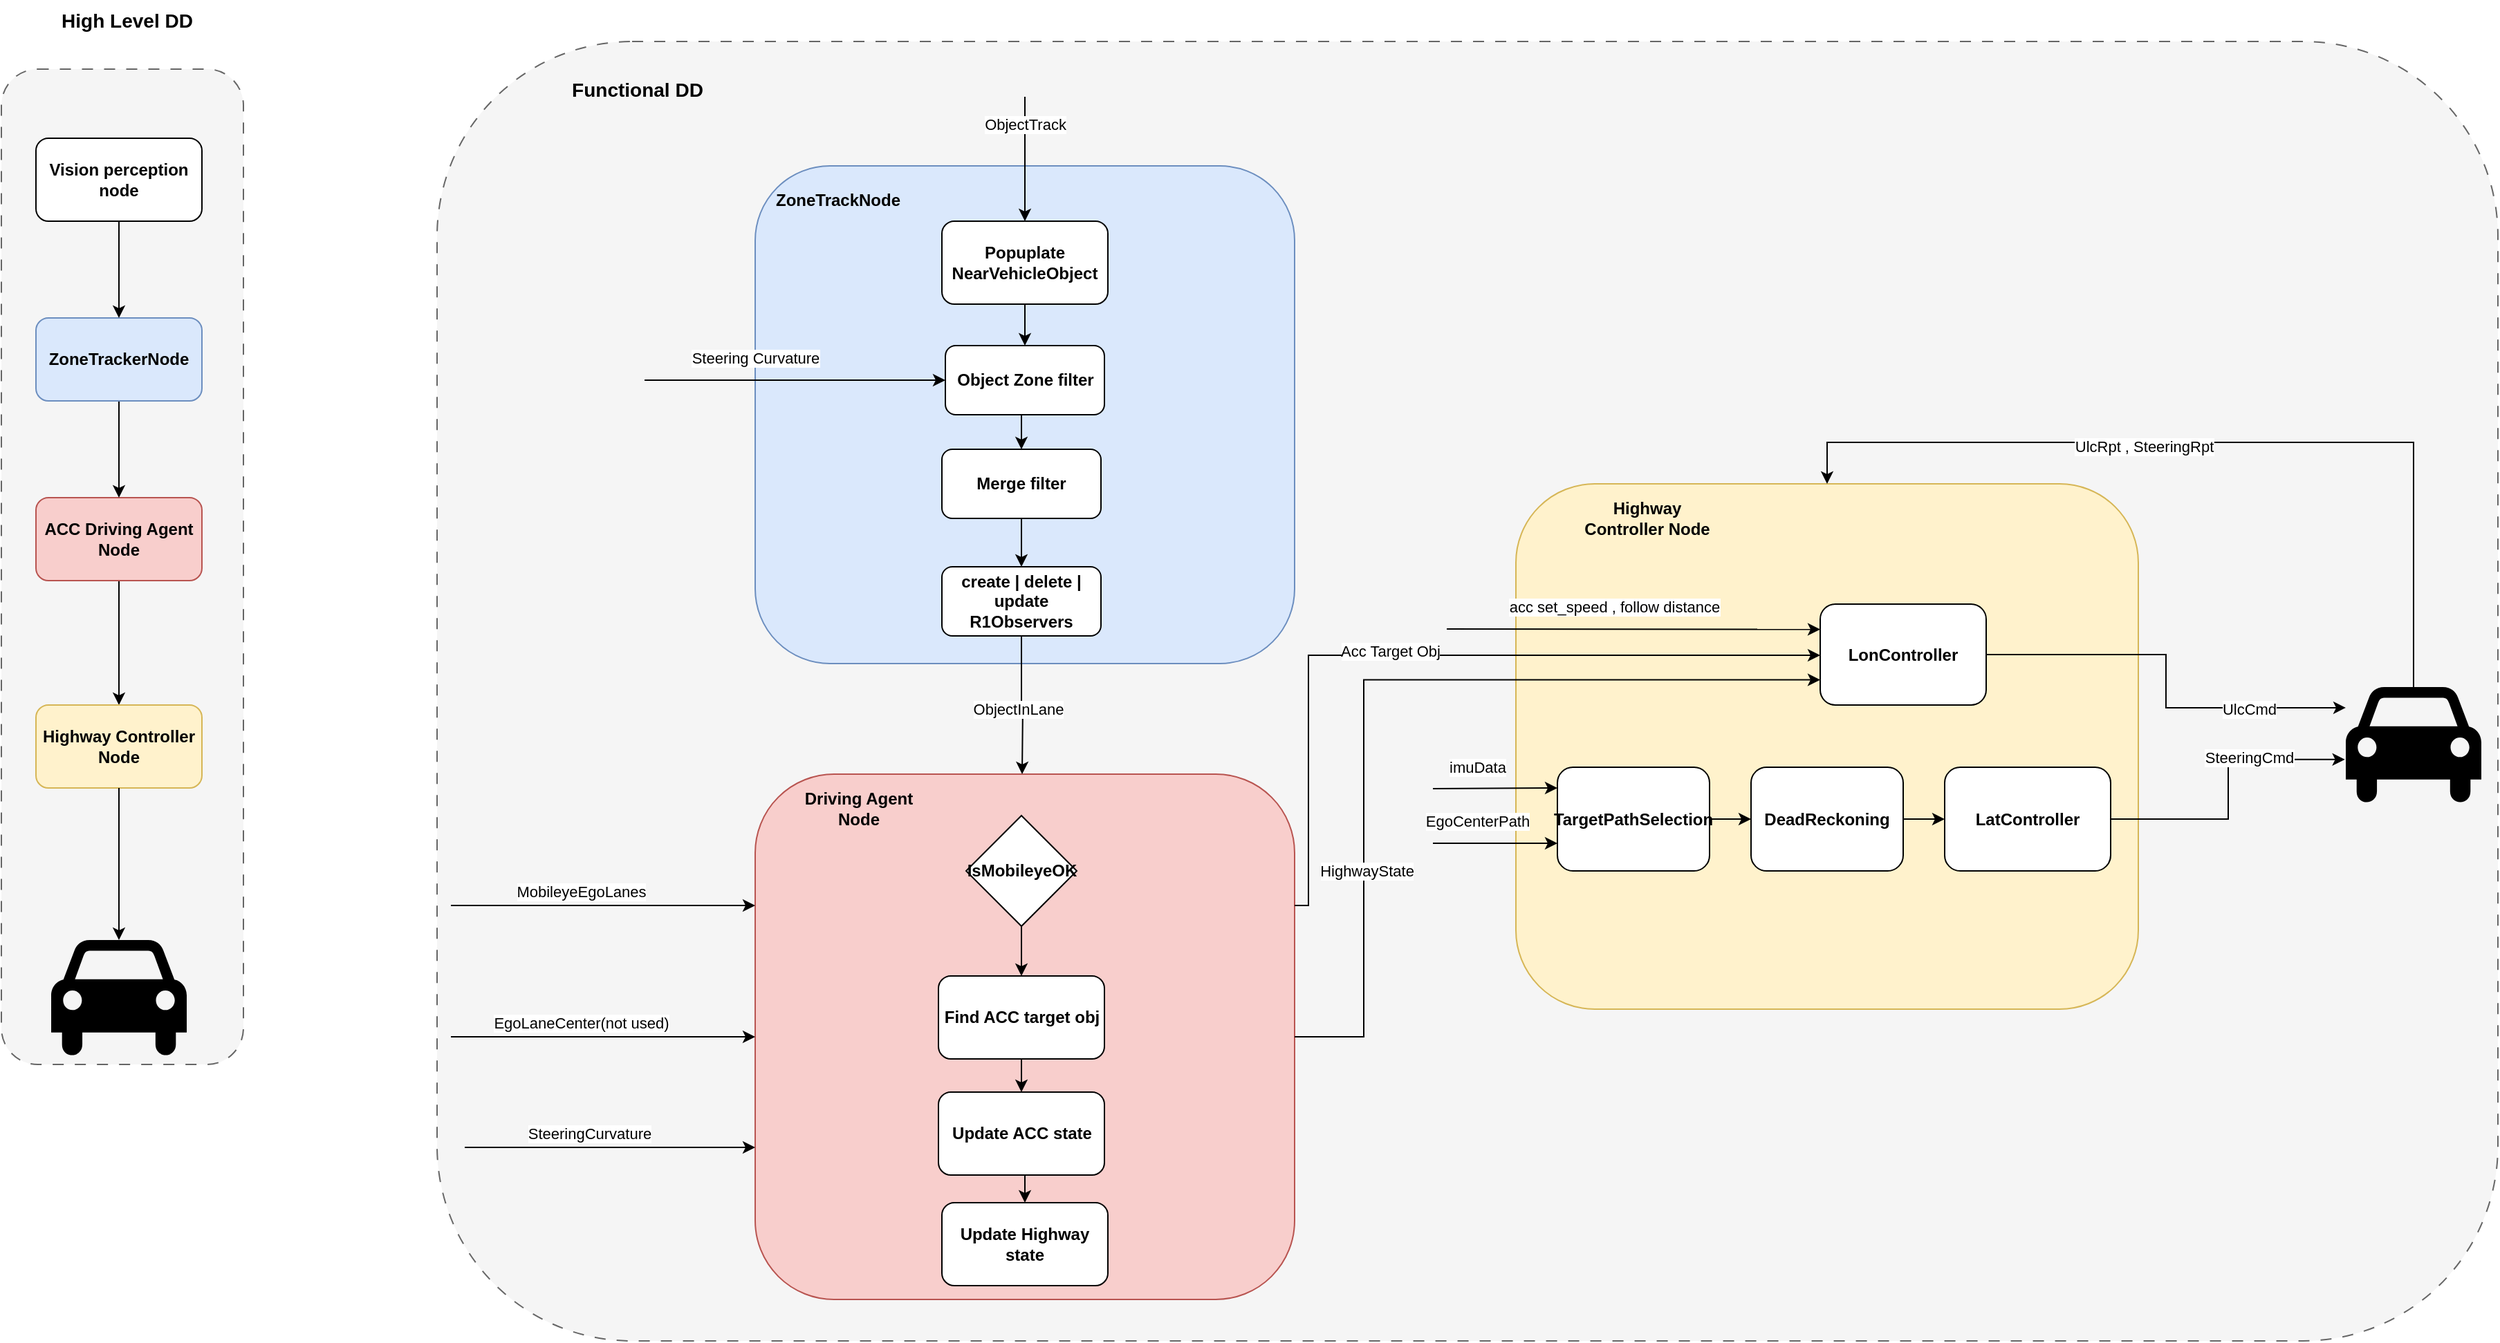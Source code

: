 <mxfile version="28.0.7">
  <diagram name="Page-1" id="w1XmwcPZqw7hQBSEkGL6">
    <mxGraphModel dx="2030" dy="1192" grid="1" gridSize="10" guides="1" tooltips="1" connect="1" arrows="1" fold="1" page="1" pageScale="1" pageWidth="850" pageHeight="1100" math="0" shadow="0">
      <root>
        <mxCell id="0" />
        <mxCell id="1" parent="0" />
        <mxCell id="1uTF2KHxnOmcGxEmCSP7-3" value="" style="rounded=1;whiteSpace=wrap;html=1;dashed=1;dashPattern=8 8;fillColor=#f5f5f5;fontColor=#333333;strokeColor=#666666;" vertex="1" parent="1">
          <mxGeometry x="620" y="180" width="1490" height="940" as="geometry" />
        </mxCell>
        <mxCell id="1uTF2KHxnOmcGxEmCSP7-2" value="" style="rounded=1;whiteSpace=wrap;html=1;dashed=1;dashPattern=8 8;fillColor=#f5f5f5;fontColor=#333333;strokeColor=#666666;" vertex="1" parent="1">
          <mxGeometry x="305" y="200" width="175" height="720" as="geometry" />
        </mxCell>
        <mxCell id="toGZ8ETKJfE2OcWhgWiJ-19" value="" style="rounded=1;whiteSpace=wrap;html=1;fillColor=#f8cecc;strokeColor=#b85450;" parent="1" vertex="1">
          <mxGeometry x="850" y="710" width="390" height="380" as="geometry" />
        </mxCell>
        <mxCell id="aAM6zOO8ckU4A9BCb9Pb-5" style="edgeStyle=orthogonalEdgeStyle;rounded=0;orthogonalLoop=1;jettySize=auto;html=1;exitX=0.5;exitY=1;exitDx=0;exitDy=0;entryX=0.5;entryY=0;entryDx=0;entryDy=0;" parent="1" source="aAM6zOO8ckU4A9BCb9Pb-1" target="aAM6zOO8ckU4A9BCb9Pb-3" edge="1">
          <mxGeometry relative="1" as="geometry" />
        </mxCell>
        <mxCell id="aAM6zOO8ckU4A9BCb9Pb-1" value="&lt;b&gt;ACC Driving Agent Node&lt;/b&gt;" style="rounded=1;whiteSpace=wrap;html=1;fillColor=#f8cecc;strokeColor=#b85450;" parent="1" vertex="1">
          <mxGeometry x="330" y="510" width="120" height="60" as="geometry" />
        </mxCell>
        <mxCell id="aAM6zOO8ckU4A9BCb9Pb-4" style="edgeStyle=orthogonalEdgeStyle;rounded=0;orthogonalLoop=1;jettySize=auto;html=1;exitX=0.5;exitY=1;exitDx=0;exitDy=0;" parent="1" source="aAM6zOO8ckU4A9BCb9Pb-2" target="aAM6zOO8ckU4A9BCb9Pb-1" edge="1">
          <mxGeometry relative="1" as="geometry" />
        </mxCell>
        <mxCell id="aAM6zOO8ckU4A9BCb9Pb-2" value="&lt;b&gt;ZoneTrackerNode&lt;/b&gt;" style="rounded=1;whiteSpace=wrap;html=1;fillColor=#dae8fc;strokeColor=#6c8ebf;" parent="1" vertex="1">
          <mxGeometry x="330" y="380" width="120" height="60" as="geometry" />
        </mxCell>
        <mxCell id="aAM6zOO8ckU4A9BCb9Pb-3" value="&lt;b&gt;Highway Controller Node&lt;/b&gt;" style="rounded=1;whiteSpace=wrap;html=1;fillColor=#fff2cc;strokeColor=#d6b656;" parent="1" vertex="1">
          <mxGeometry x="330" y="660" width="120" height="60" as="geometry" />
        </mxCell>
        <mxCell id="toGZ8ETKJfE2OcWhgWiJ-1" value="" style="shape=mxgraph.signs.transportation.car_4;html=1;pointerEvents=1;fillColor=#000000;strokeColor=none;verticalLabelPosition=bottom;verticalAlign=top;align=center;" parent="1" vertex="1">
          <mxGeometry x="341" y="830" width="98" height="86" as="geometry" />
        </mxCell>
        <mxCell id="toGZ8ETKJfE2OcWhgWiJ-2" style="edgeStyle=orthogonalEdgeStyle;rounded=0;orthogonalLoop=1;jettySize=auto;html=1;exitX=0.5;exitY=1;exitDx=0;exitDy=0;entryX=0.5;entryY=0;entryDx=0;entryDy=0;entryPerimeter=0;" parent="1" source="aAM6zOO8ckU4A9BCb9Pb-3" target="toGZ8ETKJfE2OcWhgWiJ-1" edge="1">
          <mxGeometry relative="1" as="geometry" />
        </mxCell>
        <mxCell id="toGZ8ETKJfE2OcWhgWiJ-3" value="" style="rounded=1;whiteSpace=wrap;html=1;fillColor=#dae8fc;strokeColor=#6c8ebf;" parent="1" vertex="1">
          <mxGeometry x="850" y="270" width="390" height="360" as="geometry" />
        </mxCell>
        <mxCell id="toGZ8ETKJfE2OcWhgWiJ-4" value="" style="endArrow=classic;html=1;rounded=0;entryX=0.5;entryY=0;entryDx=0;entryDy=0;" parent="1" target="toGZ8ETKJfE2OcWhgWiJ-8" edge="1">
          <mxGeometry width="50" height="50" relative="1" as="geometry">
            <mxPoint x="1045" y="220" as="sourcePoint" />
            <mxPoint x="840" y="380" as="targetPoint" />
          </mxGeometry>
        </mxCell>
        <mxCell id="toGZ8ETKJfE2OcWhgWiJ-7" value="ObjectTrack" style="edgeLabel;html=1;align=center;verticalAlign=middle;resizable=0;points=[];" parent="toGZ8ETKJfE2OcWhgWiJ-4" vertex="1" connectable="0">
          <mxGeometry x="-0.25" y="2" relative="1" as="geometry">
            <mxPoint x="-2" y="-14" as="offset" />
          </mxGeometry>
        </mxCell>
        <mxCell id="toGZ8ETKJfE2OcWhgWiJ-6" style="edgeStyle=orthogonalEdgeStyle;rounded=0;orthogonalLoop=1;jettySize=auto;html=1;exitX=0.5;exitY=1;exitDx=0;exitDy=0;entryX=0.5;entryY=0;entryDx=0;entryDy=0;" parent="1" source="toGZ8ETKJfE2OcWhgWiJ-5" target="aAM6zOO8ckU4A9BCb9Pb-2" edge="1">
          <mxGeometry relative="1" as="geometry" />
        </mxCell>
        <mxCell id="toGZ8ETKJfE2OcWhgWiJ-5" value="&lt;b&gt;Vision perception node&lt;/b&gt;" style="rounded=1;whiteSpace=wrap;html=1;" parent="1" vertex="1">
          <mxGeometry x="330" y="250" width="120" height="60" as="geometry" />
        </mxCell>
        <mxCell id="toGZ8ETKJfE2OcWhgWiJ-10" style="edgeStyle=orthogonalEdgeStyle;rounded=0;orthogonalLoop=1;jettySize=auto;html=1;exitX=0.5;exitY=1;exitDx=0;exitDy=0;" parent="1" source="toGZ8ETKJfE2OcWhgWiJ-8" target="toGZ8ETKJfE2OcWhgWiJ-9" edge="1">
          <mxGeometry relative="1" as="geometry" />
        </mxCell>
        <mxCell id="toGZ8ETKJfE2OcWhgWiJ-8" value="&lt;b&gt;Popuplate NearVehicleObject&lt;/b&gt;" style="rounded=1;whiteSpace=wrap;html=1;" parent="1" vertex="1">
          <mxGeometry x="985" y="310" width="120" height="60" as="geometry" />
        </mxCell>
        <mxCell id="toGZ8ETKJfE2OcWhgWiJ-13" style="edgeStyle=orthogonalEdgeStyle;rounded=0;orthogonalLoop=1;jettySize=auto;html=1;exitX=0.5;exitY=1;exitDx=0;exitDy=0;entryX=0.5;entryY=0;entryDx=0;entryDy=0;" parent="1" source="toGZ8ETKJfE2OcWhgWiJ-9" target="toGZ8ETKJfE2OcWhgWiJ-11" edge="1">
          <mxGeometry relative="1" as="geometry" />
        </mxCell>
        <mxCell id="toGZ8ETKJfE2OcWhgWiJ-9" value="&lt;b&gt;Object Zone filter&lt;/b&gt;" style="rounded=1;whiteSpace=wrap;html=1;" parent="1" vertex="1">
          <mxGeometry x="987.5" y="400" width="115" height="50" as="geometry" />
        </mxCell>
        <mxCell id="toGZ8ETKJfE2OcWhgWiJ-15" style="edgeStyle=orthogonalEdgeStyle;rounded=0;orthogonalLoop=1;jettySize=auto;html=1;exitX=0.5;exitY=1;exitDx=0;exitDy=0;" parent="1" source="toGZ8ETKJfE2OcWhgWiJ-11" target="toGZ8ETKJfE2OcWhgWiJ-12" edge="1">
          <mxGeometry relative="1" as="geometry" />
        </mxCell>
        <mxCell id="toGZ8ETKJfE2OcWhgWiJ-11" value="&lt;b&gt;Merge filter&lt;/b&gt;" style="rounded=1;whiteSpace=wrap;html=1;" parent="1" vertex="1">
          <mxGeometry x="985" y="475" width="115" height="50" as="geometry" />
        </mxCell>
        <mxCell id="toGZ8ETKJfE2OcWhgWiJ-16" style="edgeStyle=orthogonalEdgeStyle;rounded=0;orthogonalLoop=1;jettySize=auto;html=1;exitX=0.5;exitY=1;exitDx=0;exitDy=0;" parent="1" source="toGZ8ETKJfE2OcWhgWiJ-12" edge="1">
          <mxGeometry relative="1" as="geometry">
            <mxPoint x="1043" y="710" as="targetPoint" />
          </mxGeometry>
        </mxCell>
        <mxCell id="toGZ8ETKJfE2OcWhgWiJ-17" value="ObjectInLane" style="edgeLabel;html=1;align=center;verticalAlign=middle;resizable=0;points=[];" parent="toGZ8ETKJfE2OcWhgWiJ-16" vertex="1" connectable="0">
          <mxGeometry x="0.064" y="-4" relative="1" as="geometry">
            <mxPoint as="offset" />
          </mxGeometry>
        </mxCell>
        <mxCell id="toGZ8ETKJfE2OcWhgWiJ-12" value="&lt;b&gt;create | delete | update&lt;br&gt;R1Observers&lt;/b&gt;" style="rounded=1;whiteSpace=wrap;html=1;" parent="1" vertex="1">
          <mxGeometry x="985" y="560" width="115" height="50" as="geometry" />
        </mxCell>
        <mxCell id="toGZ8ETKJfE2OcWhgWiJ-18" value="&lt;b&gt;ZoneTrackNode&lt;/b&gt;" style="text;html=1;align=center;verticalAlign=middle;whiteSpace=wrap;rounded=0;" parent="1" vertex="1">
          <mxGeometry x="880" y="280" width="60" height="30" as="geometry" />
        </mxCell>
        <mxCell id="toGZ8ETKJfE2OcWhgWiJ-20" value="&lt;b&gt;Driving Agent Node&lt;/b&gt;" style="text;html=1;align=center;verticalAlign=middle;whiteSpace=wrap;rounded=0;" parent="1" vertex="1">
          <mxGeometry x="870" y="720" width="110" height="30" as="geometry" />
        </mxCell>
        <mxCell id="toGZ8ETKJfE2OcWhgWiJ-21" value="" style="endArrow=classic;html=1;rounded=0;entryX=0;entryY=0.5;entryDx=0;entryDy=0;" parent="1" target="toGZ8ETKJfE2OcWhgWiJ-9" edge="1">
          <mxGeometry width="50" height="50" relative="1" as="geometry">
            <mxPoint x="770" y="425" as="sourcePoint" />
            <mxPoint x="740" y="420" as="targetPoint" />
          </mxGeometry>
        </mxCell>
        <mxCell id="toGZ8ETKJfE2OcWhgWiJ-22" value="Steering Curvat&lt;span style=&quot;background-color: light-dark(#ffffff, var(--ge-dark-color, #121212)); color: light-dark(rgb(0, 0, 0), rgb(255, 255, 255));&quot;&gt;ure&lt;/span&gt;" style="edgeLabel;html=1;align=center;verticalAlign=middle;resizable=0;points=[];" parent="toGZ8ETKJfE2OcWhgWiJ-21" vertex="1" connectable="0">
          <mxGeometry x="-0.25" y="2" relative="1" as="geometry">
            <mxPoint x="-2" y="-14" as="offset" />
          </mxGeometry>
        </mxCell>
        <mxCell id="toGZ8ETKJfE2OcWhgWiJ-25" value="" style="endArrow=classic;html=1;rounded=0;entryX=0;entryY=0.25;entryDx=0;entryDy=0;" parent="1" target="toGZ8ETKJfE2OcWhgWiJ-19" edge="1">
          <mxGeometry width="50" height="50" relative="1" as="geometry">
            <mxPoint x="630" y="805" as="sourcePoint" />
            <mxPoint x="760" y="730" as="targetPoint" />
          </mxGeometry>
        </mxCell>
        <mxCell id="toGZ8ETKJfE2OcWhgWiJ-26" value="MobileyeEgoLanes" style="edgeLabel;html=1;align=center;verticalAlign=middle;resizable=0;points=[];" parent="toGZ8ETKJfE2OcWhgWiJ-25" vertex="1" connectable="0">
          <mxGeometry x="-0.171" y="-3" relative="1" as="geometry">
            <mxPoint x="3" y="-13" as="offset" />
          </mxGeometry>
        </mxCell>
        <mxCell id="toGZ8ETKJfE2OcWhgWiJ-27" value="" style="endArrow=classic;html=1;rounded=0;entryX=0;entryY=0.5;entryDx=0;entryDy=0;" parent="1" target="toGZ8ETKJfE2OcWhgWiJ-19" edge="1">
          <mxGeometry width="50" height="50" relative="1" as="geometry">
            <mxPoint x="630" y="900" as="sourcePoint" />
            <mxPoint x="840" y="779.5" as="targetPoint" />
          </mxGeometry>
        </mxCell>
        <mxCell id="toGZ8ETKJfE2OcWhgWiJ-28" value="EgoLaneCenter(not used)" style="edgeLabel;html=1;align=center;verticalAlign=middle;resizable=0;points=[];" parent="toGZ8ETKJfE2OcWhgWiJ-27" vertex="1" connectable="0">
          <mxGeometry x="-0.171" y="-3" relative="1" as="geometry">
            <mxPoint x="3" y="-13" as="offset" />
          </mxGeometry>
        </mxCell>
        <mxCell id="toGZ8ETKJfE2OcWhgWiJ-31" value="" style="endArrow=classic;html=1;rounded=0;entryX=0;entryY=0.5;entryDx=0;entryDy=0;" parent="1" edge="1">
          <mxGeometry width="50" height="50" relative="1" as="geometry">
            <mxPoint x="640" y="980" as="sourcePoint" />
            <mxPoint x="850" y="980" as="targetPoint" />
          </mxGeometry>
        </mxCell>
        <mxCell id="toGZ8ETKJfE2OcWhgWiJ-32" value="SteeringCurvature" style="edgeLabel;html=1;align=center;verticalAlign=middle;resizable=0;points=[];" parent="toGZ8ETKJfE2OcWhgWiJ-31" vertex="1" connectable="0">
          <mxGeometry x="-0.171" y="-3" relative="1" as="geometry">
            <mxPoint x="3" y="-13" as="offset" />
          </mxGeometry>
        </mxCell>
        <mxCell id="toGZ8ETKJfE2OcWhgWiJ-39" style="edgeStyle=orthogonalEdgeStyle;rounded=0;orthogonalLoop=1;jettySize=auto;html=1;exitX=0.5;exitY=1;exitDx=0;exitDy=0;entryX=0.5;entryY=0;entryDx=0;entryDy=0;" parent="1" source="toGZ8ETKJfE2OcWhgWiJ-36" target="toGZ8ETKJfE2OcWhgWiJ-38" edge="1">
          <mxGeometry relative="1" as="geometry" />
        </mxCell>
        <mxCell id="toGZ8ETKJfE2OcWhgWiJ-36" value="&lt;b&gt;IsMobileyeOK&lt;/b&gt;" style="rhombus;whiteSpace=wrap;html=1;" parent="1" vertex="1">
          <mxGeometry x="1002.5" y="740" width="80" height="80" as="geometry" />
        </mxCell>
        <mxCell id="toGZ8ETKJfE2OcWhgWiJ-41" style="edgeStyle=orthogonalEdgeStyle;rounded=0;orthogonalLoop=1;jettySize=auto;html=1;exitX=0.5;exitY=1;exitDx=0;exitDy=0;entryX=0.5;entryY=0;entryDx=0;entryDy=0;" parent="1" source="toGZ8ETKJfE2OcWhgWiJ-38" target="toGZ8ETKJfE2OcWhgWiJ-40" edge="1">
          <mxGeometry relative="1" as="geometry" />
        </mxCell>
        <mxCell id="toGZ8ETKJfE2OcWhgWiJ-38" value="&lt;b&gt;Find ACC target obj&lt;/b&gt;" style="rounded=1;whiteSpace=wrap;html=1;" parent="1" vertex="1">
          <mxGeometry x="982.5" y="856" width="120" height="60" as="geometry" />
        </mxCell>
        <mxCell id="toGZ8ETKJfE2OcWhgWiJ-43" style="edgeStyle=orthogonalEdgeStyle;rounded=0;orthogonalLoop=1;jettySize=auto;html=1;exitX=0.5;exitY=1;exitDx=0;exitDy=0;entryX=0.5;entryY=0;entryDx=0;entryDy=0;" parent="1" source="toGZ8ETKJfE2OcWhgWiJ-40" target="toGZ8ETKJfE2OcWhgWiJ-42" edge="1">
          <mxGeometry relative="1" as="geometry" />
        </mxCell>
        <mxCell id="toGZ8ETKJfE2OcWhgWiJ-40" value="&lt;b&gt;Update ACC state&lt;/b&gt;" style="rounded=1;whiteSpace=wrap;html=1;" parent="1" vertex="1">
          <mxGeometry x="982.5" y="940" width="120" height="60" as="geometry" />
        </mxCell>
        <mxCell id="toGZ8ETKJfE2OcWhgWiJ-42" value="&lt;b&gt;Update Highway state&lt;/b&gt;" style="rounded=1;whiteSpace=wrap;html=1;" parent="1" vertex="1">
          <mxGeometry x="985" y="1020" width="120" height="60" as="geometry" />
        </mxCell>
        <mxCell id="toGZ8ETKJfE2OcWhgWiJ-44" value="" style="rounded=1;whiteSpace=wrap;html=1;fillColor=#fff2cc;strokeColor=#d6b656;" parent="1" vertex="1">
          <mxGeometry x="1400" y="500" width="450" height="380" as="geometry" />
        </mxCell>
        <mxCell id="toGZ8ETKJfE2OcWhgWiJ-45" value="&lt;b&gt;Highway Controller Node&lt;/b&gt;" style="text;html=1;align=center;verticalAlign=middle;whiteSpace=wrap;rounded=0;" parent="1" vertex="1">
          <mxGeometry x="1440" y="510" width="110" height="30" as="geometry" />
        </mxCell>
        <mxCell id="toGZ8ETKJfE2OcWhgWiJ-48" style="edgeStyle=orthogonalEdgeStyle;rounded=0;orthogonalLoop=1;jettySize=auto;html=1;exitX=1;exitY=0.5;exitDx=0;exitDy=0;entryX=0;entryY=0.75;entryDx=0;entryDy=0;" parent="1" source="toGZ8ETKJfE2OcWhgWiJ-19" target="toGZ8ETKJfE2OcWhgWiJ-62" edge="1">
          <mxGeometry relative="1" as="geometry">
            <Array as="points">
              <mxPoint x="1290" y="900" />
              <mxPoint x="1290" y="642" />
            </Array>
          </mxGeometry>
        </mxCell>
        <mxCell id="toGZ8ETKJfE2OcWhgWiJ-49" value="HighwayState" style="edgeLabel;html=1;align=center;verticalAlign=middle;resizable=0;points=[];" parent="toGZ8ETKJfE2OcWhgWiJ-48" vertex="1" connectable="0">
          <mxGeometry x="-0.467" y="-2" relative="1" as="geometry">
            <mxPoint as="offset" />
          </mxGeometry>
        </mxCell>
        <mxCell id="toGZ8ETKJfE2OcWhgWiJ-59" style="edgeStyle=orthogonalEdgeStyle;rounded=0;orthogonalLoop=1;jettySize=auto;html=1;exitX=0.5;exitY=0;exitDx=0;exitDy=0;exitPerimeter=0;entryX=0.5;entryY=0;entryDx=0;entryDy=0;" parent="1" source="toGZ8ETKJfE2OcWhgWiJ-50" target="toGZ8ETKJfE2OcWhgWiJ-44" edge="1">
          <mxGeometry relative="1" as="geometry">
            <Array as="points">
              <mxPoint x="2049" y="470" />
              <mxPoint x="1625" y="470" />
            </Array>
          </mxGeometry>
        </mxCell>
        <mxCell id="toGZ8ETKJfE2OcWhgWiJ-60" value="UlcRpt , SteeringRpt" style="edgeLabel;html=1;align=center;verticalAlign=middle;resizable=0;points=[];" parent="toGZ8ETKJfE2OcWhgWiJ-59" vertex="1" connectable="0">
          <mxGeometry x="0.181" y="3" relative="1" as="geometry">
            <mxPoint as="offset" />
          </mxGeometry>
        </mxCell>
        <mxCell id="toGZ8ETKJfE2OcWhgWiJ-50" value="" style="shape=mxgraph.signs.transportation.car_4;html=1;pointerEvents=1;fillColor=#000000;strokeColor=none;verticalLabelPosition=bottom;verticalAlign=top;align=center;" parent="1" vertex="1">
          <mxGeometry x="2000" y="647" width="98" height="86" as="geometry" />
        </mxCell>
        <mxCell id="toGZ8ETKJfE2OcWhgWiJ-51" value="" style="endArrow=classic;html=1;rounded=0;entryX=0;entryY=0.5;entryDx=0;entryDy=0;" parent="1" edge="1">
          <mxGeometry width="50" height="50" relative="1" as="geometry">
            <mxPoint x="1340" y="720.5" as="sourcePoint" />
            <mxPoint x="1430" y="720" as="targetPoint" />
          </mxGeometry>
        </mxCell>
        <mxCell id="toGZ8ETKJfE2OcWhgWiJ-52" value="imuData" style="edgeLabel;html=1;align=center;verticalAlign=middle;resizable=0;points=[];" parent="toGZ8ETKJfE2OcWhgWiJ-51" vertex="1" connectable="0">
          <mxGeometry x="-0.25" y="2" relative="1" as="geometry">
            <mxPoint x="-2" y="-14" as="offset" />
          </mxGeometry>
        </mxCell>
        <mxCell id="toGZ8ETKJfE2OcWhgWiJ-74" style="edgeStyle=orthogonalEdgeStyle;rounded=0;orthogonalLoop=1;jettySize=auto;html=1;exitX=1;exitY=0.5;exitDx=0;exitDy=0;" parent="1" source="toGZ8ETKJfE2OcWhgWiJ-61" target="toGZ8ETKJfE2OcWhgWiJ-73" edge="1">
          <mxGeometry relative="1" as="geometry" />
        </mxCell>
        <mxCell id="toGZ8ETKJfE2OcWhgWiJ-61" value="&lt;b&gt;TargetPathSelection&lt;/b&gt;" style="rounded=1;whiteSpace=wrap;html=1;" parent="1" vertex="1">
          <mxGeometry x="1430" y="705" width="110" height="75" as="geometry" />
        </mxCell>
        <mxCell id="toGZ8ETKJfE2OcWhgWiJ-62" value="&lt;b&gt;LonController&lt;/b&gt;" style="rounded=1;whiteSpace=wrap;html=1;" parent="1" vertex="1">
          <mxGeometry x="1620" y="587" width="120" height="73" as="geometry" />
        </mxCell>
        <mxCell id="toGZ8ETKJfE2OcWhgWiJ-63" value="&lt;b&gt;LatController&lt;/b&gt;" style="rounded=1;whiteSpace=wrap;html=1;" parent="1" vertex="1">
          <mxGeometry x="1710" y="705" width="120" height="75" as="geometry" />
        </mxCell>
        <mxCell id="toGZ8ETKJfE2OcWhgWiJ-67" style="edgeStyle=orthogonalEdgeStyle;rounded=0;orthogonalLoop=1;jettySize=auto;html=1;exitX=1;exitY=0.5;exitDx=0;exitDy=0;entryX=-0.007;entryY=0.609;entryDx=0;entryDy=0;entryPerimeter=0;" parent="1" source="toGZ8ETKJfE2OcWhgWiJ-63" target="toGZ8ETKJfE2OcWhgWiJ-50" edge="1">
          <mxGeometry relative="1" as="geometry" />
        </mxCell>
        <mxCell id="toGZ8ETKJfE2OcWhgWiJ-68" value="SteeringCmd" style="edgeLabel;html=1;align=center;verticalAlign=middle;resizable=0;points=[];" parent="toGZ8ETKJfE2OcWhgWiJ-67" vertex="1" connectable="0">
          <mxGeometry x="0.343" y="2" relative="1" as="geometry">
            <mxPoint as="offset" />
          </mxGeometry>
        </mxCell>
        <mxCell id="toGZ8ETKJfE2OcWhgWiJ-69" style="edgeStyle=orthogonalEdgeStyle;rounded=0;orthogonalLoop=1;jettySize=auto;html=1;exitX=1;exitY=0.5;exitDx=0;exitDy=0;entryX=0;entryY=0.174;entryDx=0;entryDy=0;entryPerimeter=0;" parent="1" source="toGZ8ETKJfE2OcWhgWiJ-62" target="toGZ8ETKJfE2OcWhgWiJ-50" edge="1">
          <mxGeometry relative="1" as="geometry" />
        </mxCell>
        <mxCell id="toGZ8ETKJfE2OcWhgWiJ-70" value="UlcCmd" style="edgeLabel;html=1;align=center;verticalAlign=middle;resizable=0;points=[];" parent="toGZ8ETKJfE2OcWhgWiJ-69" vertex="1" connectable="0">
          <mxGeometry x="0.526" y="-1" relative="1" as="geometry">
            <mxPoint as="offset" />
          </mxGeometry>
        </mxCell>
        <mxCell id="toGZ8ETKJfE2OcWhgWiJ-71" value="" style="endArrow=classic;html=1;rounded=0;entryX=0;entryY=0.25;entryDx=0;entryDy=0;" parent="1" target="toGZ8ETKJfE2OcWhgWiJ-62" edge="1">
          <mxGeometry width="50" height="50" relative="1" as="geometry">
            <mxPoint x="1350" y="605" as="sourcePoint" />
            <mxPoint x="1350" y="690" as="targetPoint" />
          </mxGeometry>
        </mxCell>
        <mxCell id="toGZ8ETKJfE2OcWhgWiJ-72" value="acc set_speed , follow distance" style="edgeLabel;html=1;align=center;verticalAlign=middle;resizable=0;points=[];" parent="toGZ8ETKJfE2OcWhgWiJ-71" vertex="1" connectable="0">
          <mxGeometry x="-0.25" y="2" relative="1" as="geometry">
            <mxPoint x="19" y="-14" as="offset" />
          </mxGeometry>
        </mxCell>
        <mxCell id="toGZ8ETKJfE2OcWhgWiJ-75" style="edgeStyle=orthogonalEdgeStyle;rounded=0;orthogonalLoop=1;jettySize=auto;html=1;exitX=1;exitY=0.5;exitDx=0;exitDy=0;" parent="1" source="toGZ8ETKJfE2OcWhgWiJ-73" target="toGZ8ETKJfE2OcWhgWiJ-63" edge="1">
          <mxGeometry relative="1" as="geometry" />
        </mxCell>
        <mxCell id="toGZ8ETKJfE2OcWhgWiJ-73" value="&lt;b&gt;DeadReckoning&lt;/b&gt;" style="rounded=1;whiteSpace=wrap;html=1;" parent="1" vertex="1">
          <mxGeometry x="1570" y="705" width="110" height="75" as="geometry" />
        </mxCell>
        <mxCell id="toGZ8ETKJfE2OcWhgWiJ-76" value="" style="endArrow=classic;html=1;rounded=0;entryX=0;entryY=0.5;entryDx=0;entryDy=0;" parent="1" edge="1">
          <mxGeometry width="50" height="50" relative="1" as="geometry">
            <mxPoint x="1340" y="760" as="sourcePoint" />
            <mxPoint x="1430" y="760" as="targetPoint" />
          </mxGeometry>
        </mxCell>
        <mxCell id="toGZ8ETKJfE2OcWhgWiJ-77" value="EgoCenterPath" style="edgeLabel;html=1;align=center;verticalAlign=middle;resizable=0;points=[];" parent="toGZ8ETKJfE2OcWhgWiJ-76" vertex="1" connectable="0">
          <mxGeometry x="-0.25" y="2" relative="1" as="geometry">
            <mxPoint x="-2" y="-14" as="offset" />
          </mxGeometry>
        </mxCell>
        <mxCell id="toGZ8ETKJfE2OcWhgWiJ-78" style="edgeStyle=orthogonalEdgeStyle;rounded=0;orthogonalLoop=1;jettySize=auto;html=1;exitX=1;exitY=0.25;exitDx=0;exitDy=0;" parent="1" source="toGZ8ETKJfE2OcWhgWiJ-19" target="toGZ8ETKJfE2OcWhgWiJ-62" edge="1">
          <mxGeometry relative="1" as="geometry">
            <mxPoint x="1500" y="390" as="targetPoint" />
            <Array as="points">
              <mxPoint x="1250" y="805" />
              <mxPoint x="1250" y="624" />
            </Array>
          </mxGeometry>
        </mxCell>
        <mxCell id="toGZ8ETKJfE2OcWhgWiJ-79" value="Acc Target Obj" style="edgeLabel;html=1;align=center;verticalAlign=middle;resizable=0;points=[];" parent="toGZ8ETKJfE2OcWhgWiJ-78" vertex="1" connectable="0">
          <mxGeometry x="-0.11" y="3" relative="1" as="geometry">
            <mxPoint as="offset" />
          </mxGeometry>
        </mxCell>
        <mxCell id="1uTF2KHxnOmcGxEmCSP7-4" value="&lt;font style=&quot;font-size: 14px;&quot;&gt;&lt;b&gt;High Level DD&lt;/b&gt;&lt;/font&gt;" style="text;html=1;align=center;verticalAlign=middle;whiteSpace=wrap;rounded=0;" vertex="1" parent="1">
          <mxGeometry x="341" y="150" width="110" height="30" as="geometry" />
        </mxCell>
        <mxCell id="1uTF2KHxnOmcGxEmCSP7-6" value="&lt;b&gt;&lt;font style=&quot;font-size: 14px;&quot;&gt;Functional DD&lt;/font&gt;&lt;/b&gt;" style="text;html=1;align=center;verticalAlign=middle;whiteSpace=wrap;rounded=0;" vertex="1" parent="1">
          <mxGeometry x="710" y="200" width="110" height="30" as="geometry" />
        </mxCell>
      </root>
    </mxGraphModel>
  </diagram>
</mxfile>
